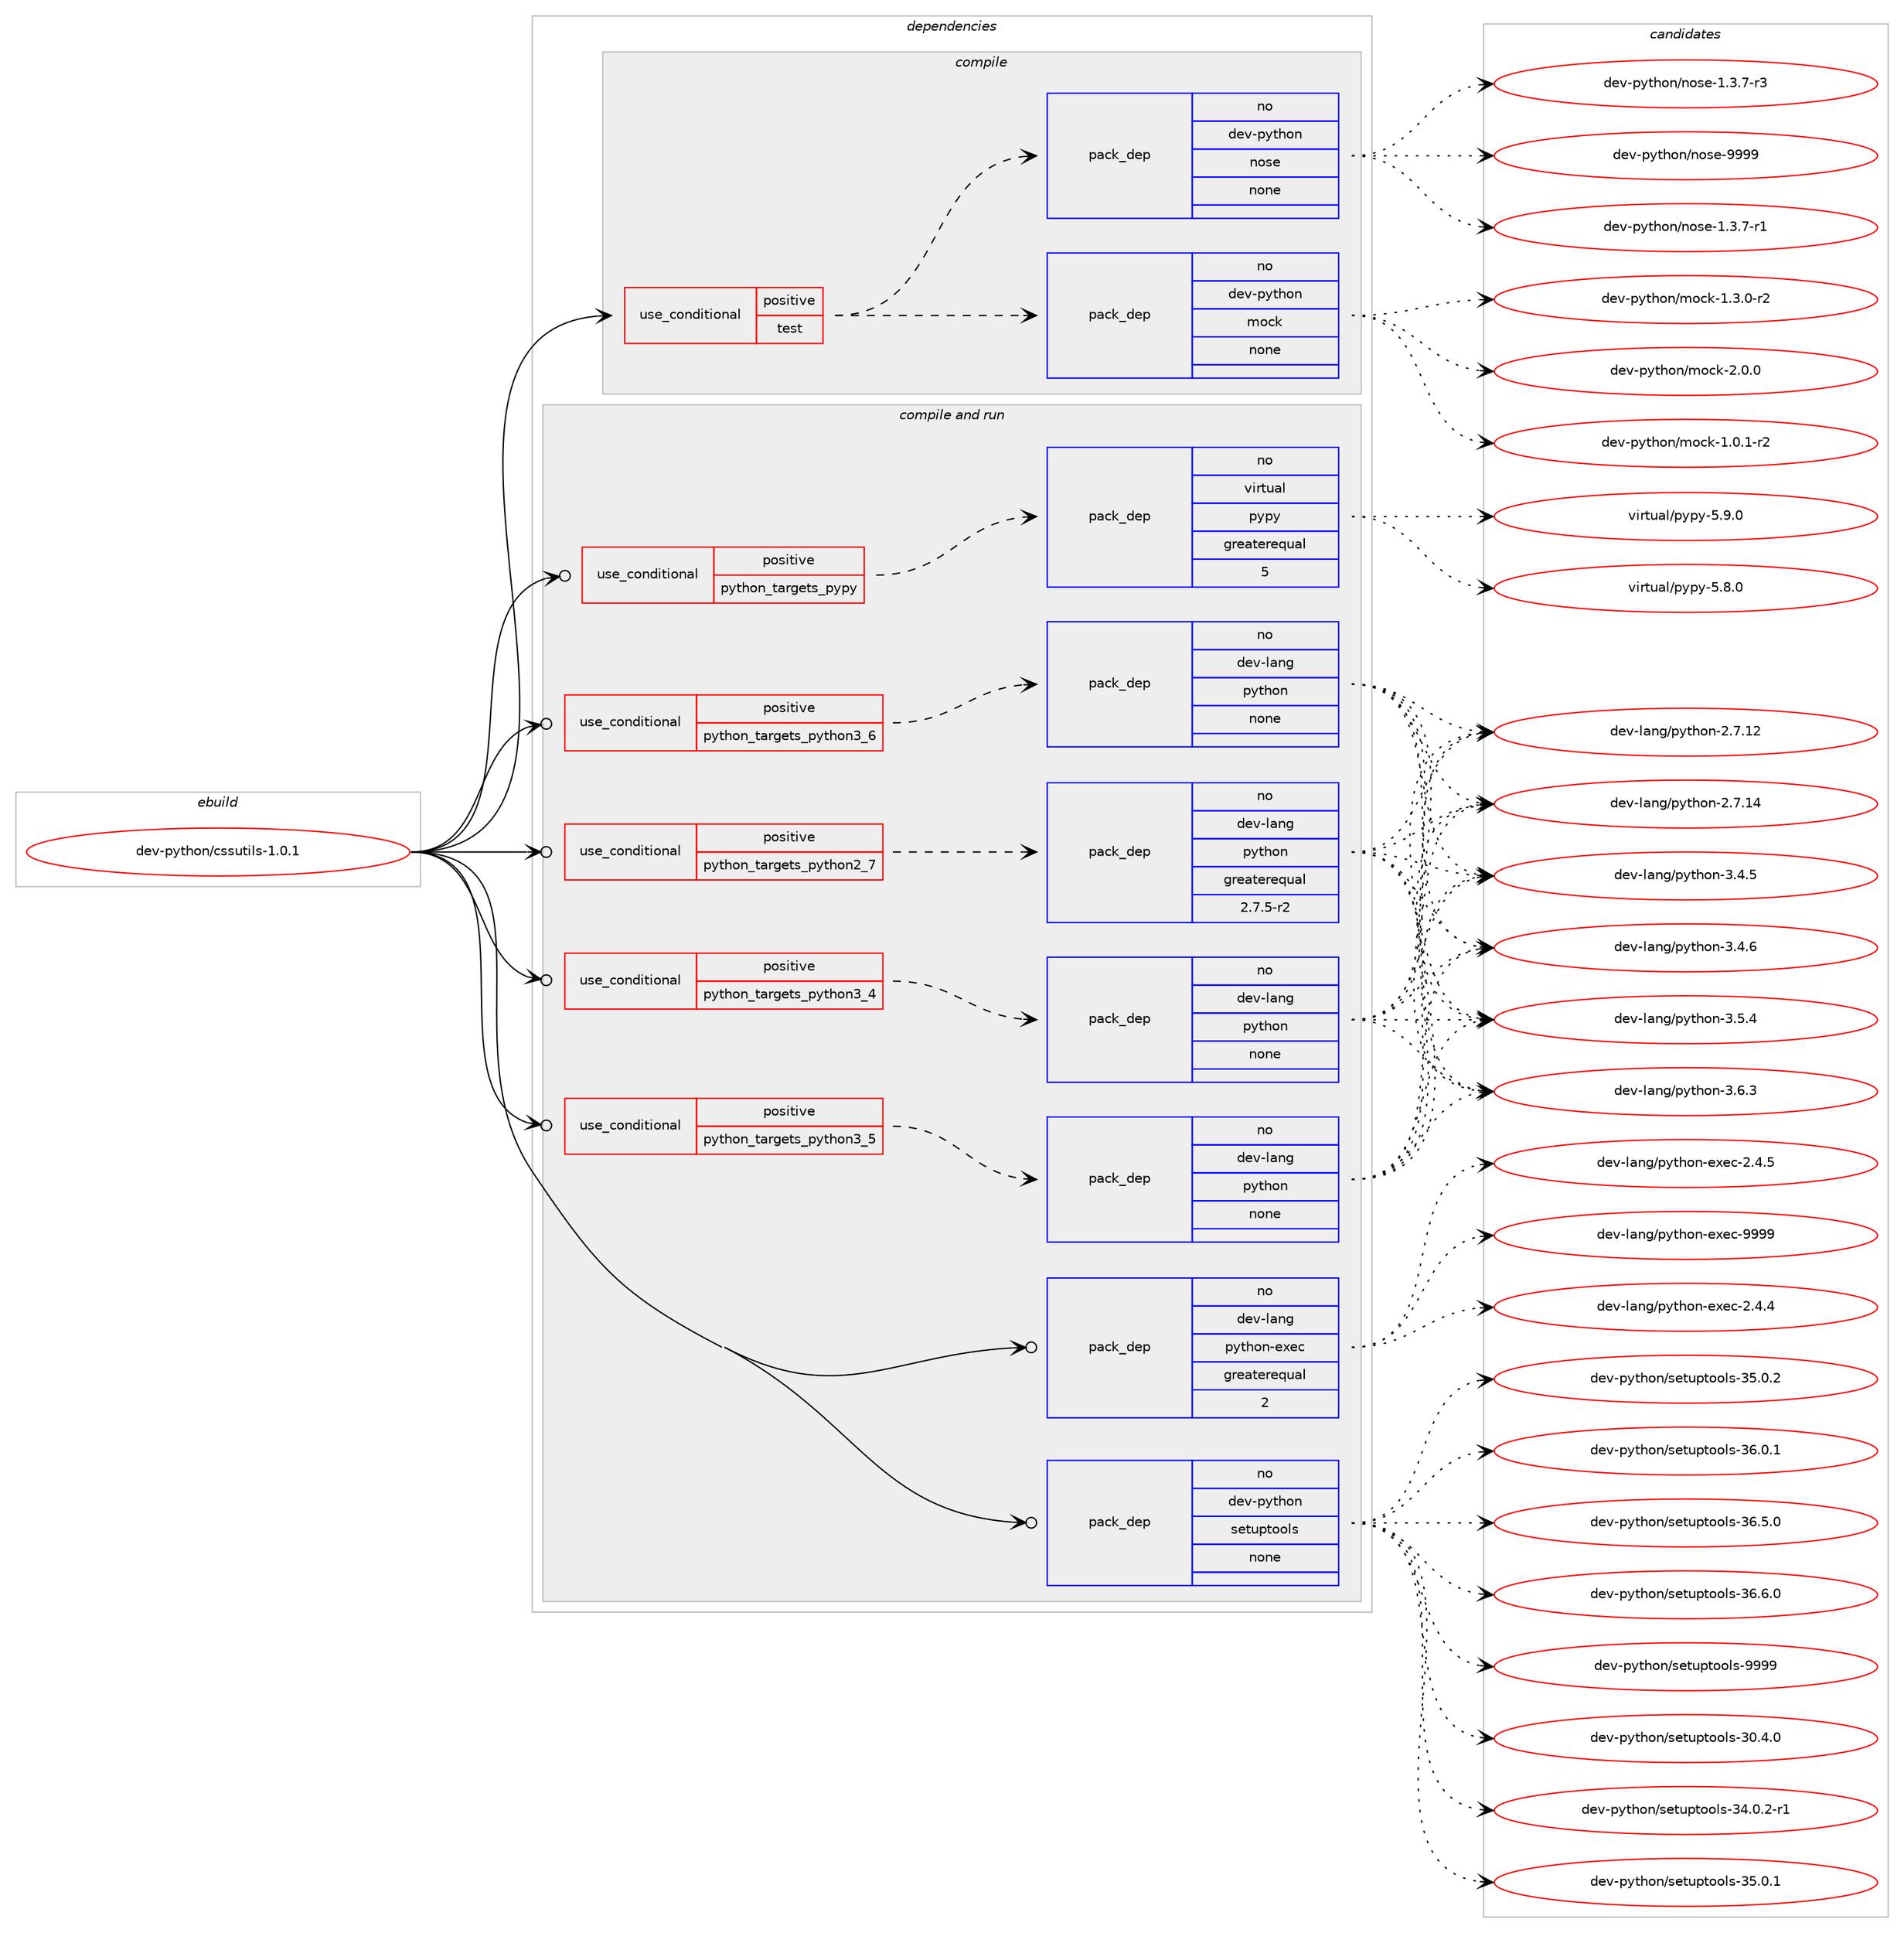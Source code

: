 digraph prolog {

# *************
# Graph options
# *************

newrank=true;
concentrate=true;
compound=true;
graph [rankdir=LR,fontname=Helvetica,fontsize=10,ranksep=1.5];#, ranksep=2.5, nodesep=0.2];
edge  [arrowhead=vee];
node  [fontname=Helvetica,fontsize=10];

# **********
# The ebuild
# **********

subgraph cluster_leftcol {
color=gray;
rank=same;
label=<<i>ebuild</i>>;
id [label="dev-python/cssutils-1.0.1", color=red, width=4, href="../dev-python/cssutils-1.0.1.svg"];
}

# ****************
# The dependencies
# ****************

subgraph cluster_midcol {
color=gray;
label=<<i>dependencies</i>>;
subgraph cluster_compile {
fillcolor="#eeeeee";
style=filled;
label=<<i>compile</i>>;
subgraph cond31253 {
dependency152333 [label=<<TABLE BORDER="0" CELLBORDER="1" CELLSPACING="0" CELLPADDING="4"><TR><TD ROWSPAN="3" CELLPADDING="10">use_conditional</TD></TR><TR><TD>positive</TD></TR><TR><TD>test</TD></TR></TABLE>>, shape=none, color=red];
subgraph pack117250 {
dependency152334 [label=<<TABLE BORDER="0" CELLBORDER="1" CELLSPACING="0" CELLPADDING="4" WIDTH="220"><TR><TD ROWSPAN="6" CELLPADDING="30">pack_dep</TD></TR><TR><TD WIDTH="110">no</TD></TR><TR><TD>dev-python</TD></TR><TR><TD>mock</TD></TR><TR><TD>none</TD></TR><TR><TD></TD></TR></TABLE>>, shape=none, color=blue];
}
dependency152333:e -> dependency152334:w [weight=20,style="dashed",arrowhead="vee"];
subgraph pack117251 {
dependency152335 [label=<<TABLE BORDER="0" CELLBORDER="1" CELLSPACING="0" CELLPADDING="4" WIDTH="220"><TR><TD ROWSPAN="6" CELLPADDING="30">pack_dep</TD></TR><TR><TD WIDTH="110">no</TD></TR><TR><TD>dev-python</TD></TR><TR><TD>nose</TD></TR><TR><TD>none</TD></TR><TR><TD></TD></TR></TABLE>>, shape=none, color=blue];
}
dependency152333:e -> dependency152335:w [weight=20,style="dashed",arrowhead="vee"];
}
id:e -> dependency152333:w [weight=20,style="solid",arrowhead="vee"];
}
subgraph cluster_compileandrun {
fillcolor="#eeeeee";
style=filled;
label=<<i>compile and run</i>>;
subgraph cond31254 {
dependency152336 [label=<<TABLE BORDER="0" CELLBORDER="1" CELLSPACING="0" CELLPADDING="4"><TR><TD ROWSPAN="3" CELLPADDING="10">use_conditional</TD></TR><TR><TD>positive</TD></TR><TR><TD>python_targets_pypy</TD></TR></TABLE>>, shape=none, color=red];
subgraph pack117252 {
dependency152337 [label=<<TABLE BORDER="0" CELLBORDER="1" CELLSPACING="0" CELLPADDING="4" WIDTH="220"><TR><TD ROWSPAN="6" CELLPADDING="30">pack_dep</TD></TR><TR><TD WIDTH="110">no</TD></TR><TR><TD>virtual</TD></TR><TR><TD>pypy</TD></TR><TR><TD>greaterequal</TD></TR><TR><TD>5</TD></TR></TABLE>>, shape=none, color=blue];
}
dependency152336:e -> dependency152337:w [weight=20,style="dashed",arrowhead="vee"];
}
id:e -> dependency152336:w [weight=20,style="solid",arrowhead="odotvee"];
subgraph cond31255 {
dependency152338 [label=<<TABLE BORDER="0" CELLBORDER="1" CELLSPACING="0" CELLPADDING="4"><TR><TD ROWSPAN="3" CELLPADDING="10">use_conditional</TD></TR><TR><TD>positive</TD></TR><TR><TD>python_targets_python2_7</TD></TR></TABLE>>, shape=none, color=red];
subgraph pack117253 {
dependency152339 [label=<<TABLE BORDER="0" CELLBORDER="1" CELLSPACING="0" CELLPADDING="4" WIDTH="220"><TR><TD ROWSPAN="6" CELLPADDING="30">pack_dep</TD></TR><TR><TD WIDTH="110">no</TD></TR><TR><TD>dev-lang</TD></TR><TR><TD>python</TD></TR><TR><TD>greaterequal</TD></TR><TR><TD>2.7.5-r2</TD></TR></TABLE>>, shape=none, color=blue];
}
dependency152338:e -> dependency152339:w [weight=20,style="dashed",arrowhead="vee"];
}
id:e -> dependency152338:w [weight=20,style="solid",arrowhead="odotvee"];
subgraph cond31256 {
dependency152340 [label=<<TABLE BORDER="0" CELLBORDER="1" CELLSPACING="0" CELLPADDING="4"><TR><TD ROWSPAN="3" CELLPADDING="10">use_conditional</TD></TR><TR><TD>positive</TD></TR><TR><TD>python_targets_python3_4</TD></TR></TABLE>>, shape=none, color=red];
subgraph pack117254 {
dependency152341 [label=<<TABLE BORDER="0" CELLBORDER="1" CELLSPACING="0" CELLPADDING="4" WIDTH="220"><TR><TD ROWSPAN="6" CELLPADDING="30">pack_dep</TD></TR><TR><TD WIDTH="110">no</TD></TR><TR><TD>dev-lang</TD></TR><TR><TD>python</TD></TR><TR><TD>none</TD></TR><TR><TD></TD></TR></TABLE>>, shape=none, color=blue];
}
dependency152340:e -> dependency152341:w [weight=20,style="dashed",arrowhead="vee"];
}
id:e -> dependency152340:w [weight=20,style="solid",arrowhead="odotvee"];
subgraph cond31257 {
dependency152342 [label=<<TABLE BORDER="0" CELLBORDER="1" CELLSPACING="0" CELLPADDING="4"><TR><TD ROWSPAN="3" CELLPADDING="10">use_conditional</TD></TR><TR><TD>positive</TD></TR><TR><TD>python_targets_python3_5</TD></TR></TABLE>>, shape=none, color=red];
subgraph pack117255 {
dependency152343 [label=<<TABLE BORDER="0" CELLBORDER="1" CELLSPACING="0" CELLPADDING="4" WIDTH="220"><TR><TD ROWSPAN="6" CELLPADDING="30">pack_dep</TD></TR><TR><TD WIDTH="110">no</TD></TR><TR><TD>dev-lang</TD></TR><TR><TD>python</TD></TR><TR><TD>none</TD></TR><TR><TD></TD></TR></TABLE>>, shape=none, color=blue];
}
dependency152342:e -> dependency152343:w [weight=20,style="dashed",arrowhead="vee"];
}
id:e -> dependency152342:w [weight=20,style="solid",arrowhead="odotvee"];
subgraph cond31258 {
dependency152344 [label=<<TABLE BORDER="0" CELLBORDER="1" CELLSPACING="0" CELLPADDING="4"><TR><TD ROWSPAN="3" CELLPADDING="10">use_conditional</TD></TR><TR><TD>positive</TD></TR><TR><TD>python_targets_python3_6</TD></TR></TABLE>>, shape=none, color=red];
subgraph pack117256 {
dependency152345 [label=<<TABLE BORDER="0" CELLBORDER="1" CELLSPACING="0" CELLPADDING="4" WIDTH="220"><TR><TD ROWSPAN="6" CELLPADDING="30">pack_dep</TD></TR><TR><TD WIDTH="110">no</TD></TR><TR><TD>dev-lang</TD></TR><TR><TD>python</TD></TR><TR><TD>none</TD></TR><TR><TD></TD></TR></TABLE>>, shape=none, color=blue];
}
dependency152344:e -> dependency152345:w [weight=20,style="dashed",arrowhead="vee"];
}
id:e -> dependency152344:w [weight=20,style="solid",arrowhead="odotvee"];
subgraph pack117257 {
dependency152346 [label=<<TABLE BORDER="0" CELLBORDER="1" CELLSPACING="0" CELLPADDING="4" WIDTH="220"><TR><TD ROWSPAN="6" CELLPADDING="30">pack_dep</TD></TR><TR><TD WIDTH="110">no</TD></TR><TR><TD>dev-lang</TD></TR><TR><TD>python-exec</TD></TR><TR><TD>greaterequal</TD></TR><TR><TD>2</TD></TR></TABLE>>, shape=none, color=blue];
}
id:e -> dependency152346:w [weight=20,style="solid",arrowhead="odotvee"];
subgraph pack117258 {
dependency152347 [label=<<TABLE BORDER="0" CELLBORDER="1" CELLSPACING="0" CELLPADDING="4" WIDTH="220"><TR><TD ROWSPAN="6" CELLPADDING="30">pack_dep</TD></TR><TR><TD WIDTH="110">no</TD></TR><TR><TD>dev-python</TD></TR><TR><TD>setuptools</TD></TR><TR><TD>none</TD></TR><TR><TD></TD></TR></TABLE>>, shape=none, color=blue];
}
id:e -> dependency152347:w [weight=20,style="solid",arrowhead="odotvee"];
}
subgraph cluster_run {
fillcolor="#eeeeee";
style=filled;
label=<<i>run</i>>;
}
}

# **************
# The candidates
# **************

subgraph cluster_choices {
rank=same;
color=gray;
label=<<i>candidates</i>>;

subgraph choice117250 {
color=black;
nodesep=1;
choice1001011184511212111610411111047109111991074549464846494511450 [label="dev-python/mock-1.0.1-r2", color=red, width=4,href="../dev-python/mock-1.0.1-r2.svg"];
choice1001011184511212111610411111047109111991074549465146484511450 [label="dev-python/mock-1.3.0-r2", color=red, width=4,href="../dev-python/mock-1.3.0-r2.svg"];
choice100101118451121211161041111104710911199107455046484648 [label="dev-python/mock-2.0.0", color=red, width=4,href="../dev-python/mock-2.0.0.svg"];
dependency152334:e -> choice1001011184511212111610411111047109111991074549464846494511450:w [style=dotted,weight="100"];
dependency152334:e -> choice1001011184511212111610411111047109111991074549465146484511450:w [style=dotted,weight="100"];
dependency152334:e -> choice100101118451121211161041111104710911199107455046484648:w [style=dotted,weight="100"];
}
subgraph choice117251 {
color=black;
nodesep=1;
choice10010111845112121116104111110471101111151014549465146554511449 [label="dev-python/nose-1.3.7-r1", color=red, width=4,href="../dev-python/nose-1.3.7-r1.svg"];
choice10010111845112121116104111110471101111151014549465146554511451 [label="dev-python/nose-1.3.7-r3", color=red, width=4,href="../dev-python/nose-1.3.7-r3.svg"];
choice10010111845112121116104111110471101111151014557575757 [label="dev-python/nose-9999", color=red, width=4,href="../dev-python/nose-9999.svg"];
dependency152335:e -> choice10010111845112121116104111110471101111151014549465146554511449:w [style=dotted,weight="100"];
dependency152335:e -> choice10010111845112121116104111110471101111151014549465146554511451:w [style=dotted,weight="100"];
dependency152335:e -> choice10010111845112121116104111110471101111151014557575757:w [style=dotted,weight="100"];
}
subgraph choice117252 {
color=black;
nodesep=1;
choice1181051141161179710847112121112121455346564648 [label="virtual/pypy-5.8.0", color=red, width=4,href="../virtual/pypy-5.8.0.svg"];
choice1181051141161179710847112121112121455346574648 [label="virtual/pypy-5.9.0", color=red, width=4,href="../virtual/pypy-5.9.0.svg"];
dependency152337:e -> choice1181051141161179710847112121112121455346564648:w [style=dotted,weight="100"];
dependency152337:e -> choice1181051141161179710847112121112121455346574648:w [style=dotted,weight="100"];
}
subgraph choice117253 {
color=black;
nodesep=1;
choice10010111845108971101034711212111610411111045504655464950 [label="dev-lang/python-2.7.12", color=red, width=4,href="../dev-lang/python-2.7.12.svg"];
choice10010111845108971101034711212111610411111045504655464952 [label="dev-lang/python-2.7.14", color=red, width=4,href="../dev-lang/python-2.7.14.svg"];
choice100101118451089711010347112121116104111110455146524653 [label="dev-lang/python-3.4.5", color=red, width=4,href="../dev-lang/python-3.4.5.svg"];
choice100101118451089711010347112121116104111110455146524654 [label="dev-lang/python-3.4.6", color=red, width=4,href="../dev-lang/python-3.4.6.svg"];
choice100101118451089711010347112121116104111110455146534652 [label="dev-lang/python-3.5.4", color=red, width=4,href="../dev-lang/python-3.5.4.svg"];
choice100101118451089711010347112121116104111110455146544651 [label="dev-lang/python-3.6.3", color=red, width=4,href="../dev-lang/python-3.6.3.svg"];
dependency152339:e -> choice10010111845108971101034711212111610411111045504655464950:w [style=dotted,weight="100"];
dependency152339:e -> choice10010111845108971101034711212111610411111045504655464952:w [style=dotted,weight="100"];
dependency152339:e -> choice100101118451089711010347112121116104111110455146524653:w [style=dotted,weight="100"];
dependency152339:e -> choice100101118451089711010347112121116104111110455146524654:w [style=dotted,weight="100"];
dependency152339:e -> choice100101118451089711010347112121116104111110455146534652:w [style=dotted,weight="100"];
dependency152339:e -> choice100101118451089711010347112121116104111110455146544651:w [style=dotted,weight="100"];
}
subgraph choice117254 {
color=black;
nodesep=1;
choice10010111845108971101034711212111610411111045504655464950 [label="dev-lang/python-2.7.12", color=red, width=4,href="../dev-lang/python-2.7.12.svg"];
choice10010111845108971101034711212111610411111045504655464952 [label="dev-lang/python-2.7.14", color=red, width=4,href="../dev-lang/python-2.7.14.svg"];
choice100101118451089711010347112121116104111110455146524653 [label="dev-lang/python-3.4.5", color=red, width=4,href="../dev-lang/python-3.4.5.svg"];
choice100101118451089711010347112121116104111110455146524654 [label="dev-lang/python-3.4.6", color=red, width=4,href="../dev-lang/python-3.4.6.svg"];
choice100101118451089711010347112121116104111110455146534652 [label="dev-lang/python-3.5.4", color=red, width=4,href="../dev-lang/python-3.5.4.svg"];
choice100101118451089711010347112121116104111110455146544651 [label="dev-lang/python-3.6.3", color=red, width=4,href="../dev-lang/python-3.6.3.svg"];
dependency152341:e -> choice10010111845108971101034711212111610411111045504655464950:w [style=dotted,weight="100"];
dependency152341:e -> choice10010111845108971101034711212111610411111045504655464952:w [style=dotted,weight="100"];
dependency152341:e -> choice100101118451089711010347112121116104111110455146524653:w [style=dotted,weight="100"];
dependency152341:e -> choice100101118451089711010347112121116104111110455146524654:w [style=dotted,weight="100"];
dependency152341:e -> choice100101118451089711010347112121116104111110455146534652:w [style=dotted,weight="100"];
dependency152341:e -> choice100101118451089711010347112121116104111110455146544651:w [style=dotted,weight="100"];
}
subgraph choice117255 {
color=black;
nodesep=1;
choice10010111845108971101034711212111610411111045504655464950 [label="dev-lang/python-2.7.12", color=red, width=4,href="../dev-lang/python-2.7.12.svg"];
choice10010111845108971101034711212111610411111045504655464952 [label="dev-lang/python-2.7.14", color=red, width=4,href="../dev-lang/python-2.7.14.svg"];
choice100101118451089711010347112121116104111110455146524653 [label="dev-lang/python-3.4.5", color=red, width=4,href="../dev-lang/python-3.4.5.svg"];
choice100101118451089711010347112121116104111110455146524654 [label="dev-lang/python-3.4.6", color=red, width=4,href="../dev-lang/python-3.4.6.svg"];
choice100101118451089711010347112121116104111110455146534652 [label="dev-lang/python-3.5.4", color=red, width=4,href="../dev-lang/python-3.5.4.svg"];
choice100101118451089711010347112121116104111110455146544651 [label="dev-lang/python-3.6.3", color=red, width=4,href="../dev-lang/python-3.6.3.svg"];
dependency152343:e -> choice10010111845108971101034711212111610411111045504655464950:w [style=dotted,weight="100"];
dependency152343:e -> choice10010111845108971101034711212111610411111045504655464952:w [style=dotted,weight="100"];
dependency152343:e -> choice100101118451089711010347112121116104111110455146524653:w [style=dotted,weight="100"];
dependency152343:e -> choice100101118451089711010347112121116104111110455146524654:w [style=dotted,weight="100"];
dependency152343:e -> choice100101118451089711010347112121116104111110455146534652:w [style=dotted,weight="100"];
dependency152343:e -> choice100101118451089711010347112121116104111110455146544651:w [style=dotted,weight="100"];
}
subgraph choice117256 {
color=black;
nodesep=1;
choice10010111845108971101034711212111610411111045504655464950 [label="dev-lang/python-2.7.12", color=red, width=4,href="../dev-lang/python-2.7.12.svg"];
choice10010111845108971101034711212111610411111045504655464952 [label="dev-lang/python-2.7.14", color=red, width=4,href="../dev-lang/python-2.7.14.svg"];
choice100101118451089711010347112121116104111110455146524653 [label="dev-lang/python-3.4.5", color=red, width=4,href="../dev-lang/python-3.4.5.svg"];
choice100101118451089711010347112121116104111110455146524654 [label="dev-lang/python-3.4.6", color=red, width=4,href="../dev-lang/python-3.4.6.svg"];
choice100101118451089711010347112121116104111110455146534652 [label="dev-lang/python-3.5.4", color=red, width=4,href="../dev-lang/python-3.5.4.svg"];
choice100101118451089711010347112121116104111110455146544651 [label="dev-lang/python-3.6.3", color=red, width=4,href="../dev-lang/python-3.6.3.svg"];
dependency152345:e -> choice10010111845108971101034711212111610411111045504655464950:w [style=dotted,weight="100"];
dependency152345:e -> choice10010111845108971101034711212111610411111045504655464952:w [style=dotted,weight="100"];
dependency152345:e -> choice100101118451089711010347112121116104111110455146524653:w [style=dotted,weight="100"];
dependency152345:e -> choice100101118451089711010347112121116104111110455146524654:w [style=dotted,weight="100"];
dependency152345:e -> choice100101118451089711010347112121116104111110455146534652:w [style=dotted,weight="100"];
dependency152345:e -> choice100101118451089711010347112121116104111110455146544651:w [style=dotted,weight="100"];
}
subgraph choice117257 {
color=black;
nodesep=1;
choice1001011184510897110103471121211161041111104510112010199455046524652 [label="dev-lang/python-exec-2.4.4", color=red, width=4,href="../dev-lang/python-exec-2.4.4.svg"];
choice1001011184510897110103471121211161041111104510112010199455046524653 [label="dev-lang/python-exec-2.4.5", color=red, width=4,href="../dev-lang/python-exec-2.4.5.svg"];
choice10010111845108971101034711212111610411111045101120101994557575757 [label="dev-lang/python-exec-9999", color=red, width=4,href="../dev-lang/python-exec-9999.svg"];
dependency152346:e -> choice1001011184510897110103471121211161041111104510112010199455046524652:w [style=dotted,weight="100"];
dependency152346:e -> choice1001011184510897110103471121211161041111104510112010199455046524653:w [style=dotted,weight="100"];
dependency152346:e -> choice10010111845108971101034711212111610411111045101120101994557575757:w [style=dotted,weight="100"];
}
subgraph choice117258 {
color=black;
nodesep=1;
choice100101118451121211161041111104711510111611711211611111110811545514846524648 [label="dev-python/setuptools-30.4.0", color=red, width=4,href="../dev-python/setuptools-30.4.0.svg"];
choice1001011184511212111610411111047115101116117112116111111108115455152464846504511449 [label="dev-python/setuptools-34.0.2-r1", color=red, width=4,href="../dev-python/setuptools-34.0.2-r1.svg"];
choice100101118451121211161041111104711510111611711211611111110811545515346484649 [label="dev-python/setuptools-35.0.1", color=red, width=4,href="../dev-python/setuptools-35.0.1.svg"];
choice100101118451121211161041111104711510111611711211611111110811545515346484650 [label="dev-python/setuptools-35.0.2", color=red, width=4,href="../dev-python/setuptools-35.0.2.svg"];
choice100101118451121211161041111104711510111611711211611111110811545515446484649 [label="dev-python/setuptools-36.0.1", color=red, width=4,href="../dev-python/setuptools-36.0.1.svg"];
choice100101118451121211161041111104711510111611711211611111110811545515446534648 [label="dev-python/setuptools-36.5.0", color=red, width=4,href="../dev-python/setuptools-36.5.0.svg"];
choice100101118451121211161041111104711510111611711211611111110811545515446544648 [label="dev-python/setuptools-36.6.0", color=red, width=4,href="../dev-python/setuptools-36.6.0.svg"];
choice10010111845112121116104111110471151011161171121161111111081154557575757 [label="dev-python/setuptools-9999", color=red, width=4,href="../dev-python/setuptools-9999.svg"];
dependency152347:e -> choice100101118451121211161041111104711510111611711211611111110811545514846524648:w [style=dotted,weight="100"];
dependency152347:e -> choice1001011184511212111610411111047115101116117112116111111108115455152464846504511449:w [style=dotted,weight="100"];
dependency152347:e -> choice100101118451121211161041111104711510111611711211611111110811545515346484649:w [style=dotted,weight="100"];
dependency152347:e -> choice100101118451121211161041111104711510111611711211611111110811545515346484650:w [style=dotted,weight="100"];
dependency152347:e -> choice100101118451121211161041111104711510111611711211611111110811545515446484649:w [style=dotted,weight="100"];
dependency152347:e -> choice100101118451121211161041111104711510111611711211611111110811545515446534648:w [style=dotted,weight="100"];
dependency152347:e -> choice100101118451121211161041111104711510111611711211611111110811545515446544648:w [style=dotted,weight="100"];
dependency152347:e -> choice10010111845112121116104111110471151011161171121161111111081154557575757:w [style=dotted,weight="100"];
}
}

}
